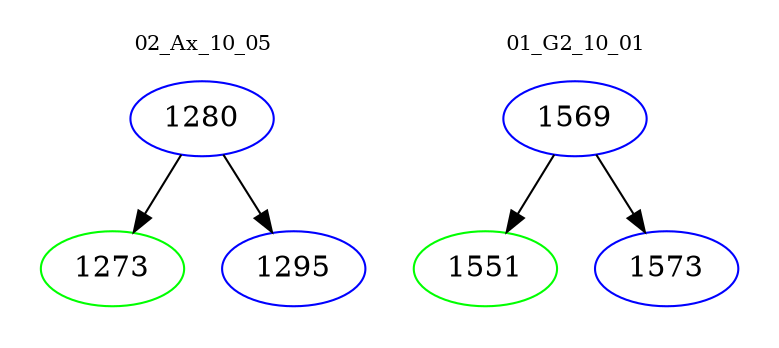 digraph{
subgraph cluster_0 {
color = white
label = "02_Ax_10_05";
fontsize=10;
T0_1280 [label="1280", color="blue"]
T0_1280 -> T0_1273 [color="black"]
T0_1273 [label="1273", color="green"]
T0_1280 -> T0_1295 [color="black"]
T0_1295 [label="1295", color="blue"]
}
subgraph cluster_1 {
color = white
label = "01_G2_10_01";
fontsize=10;
T1_1569 [label="1569", color="blue"]
T1_1569 -> T1_1551 [color="black"]
T1_1551 [label="1551", color="green"]
T1_1569 -> T1_1573 [color="black"]
T1_1573 [label="1573", color="blue"]
}
}
